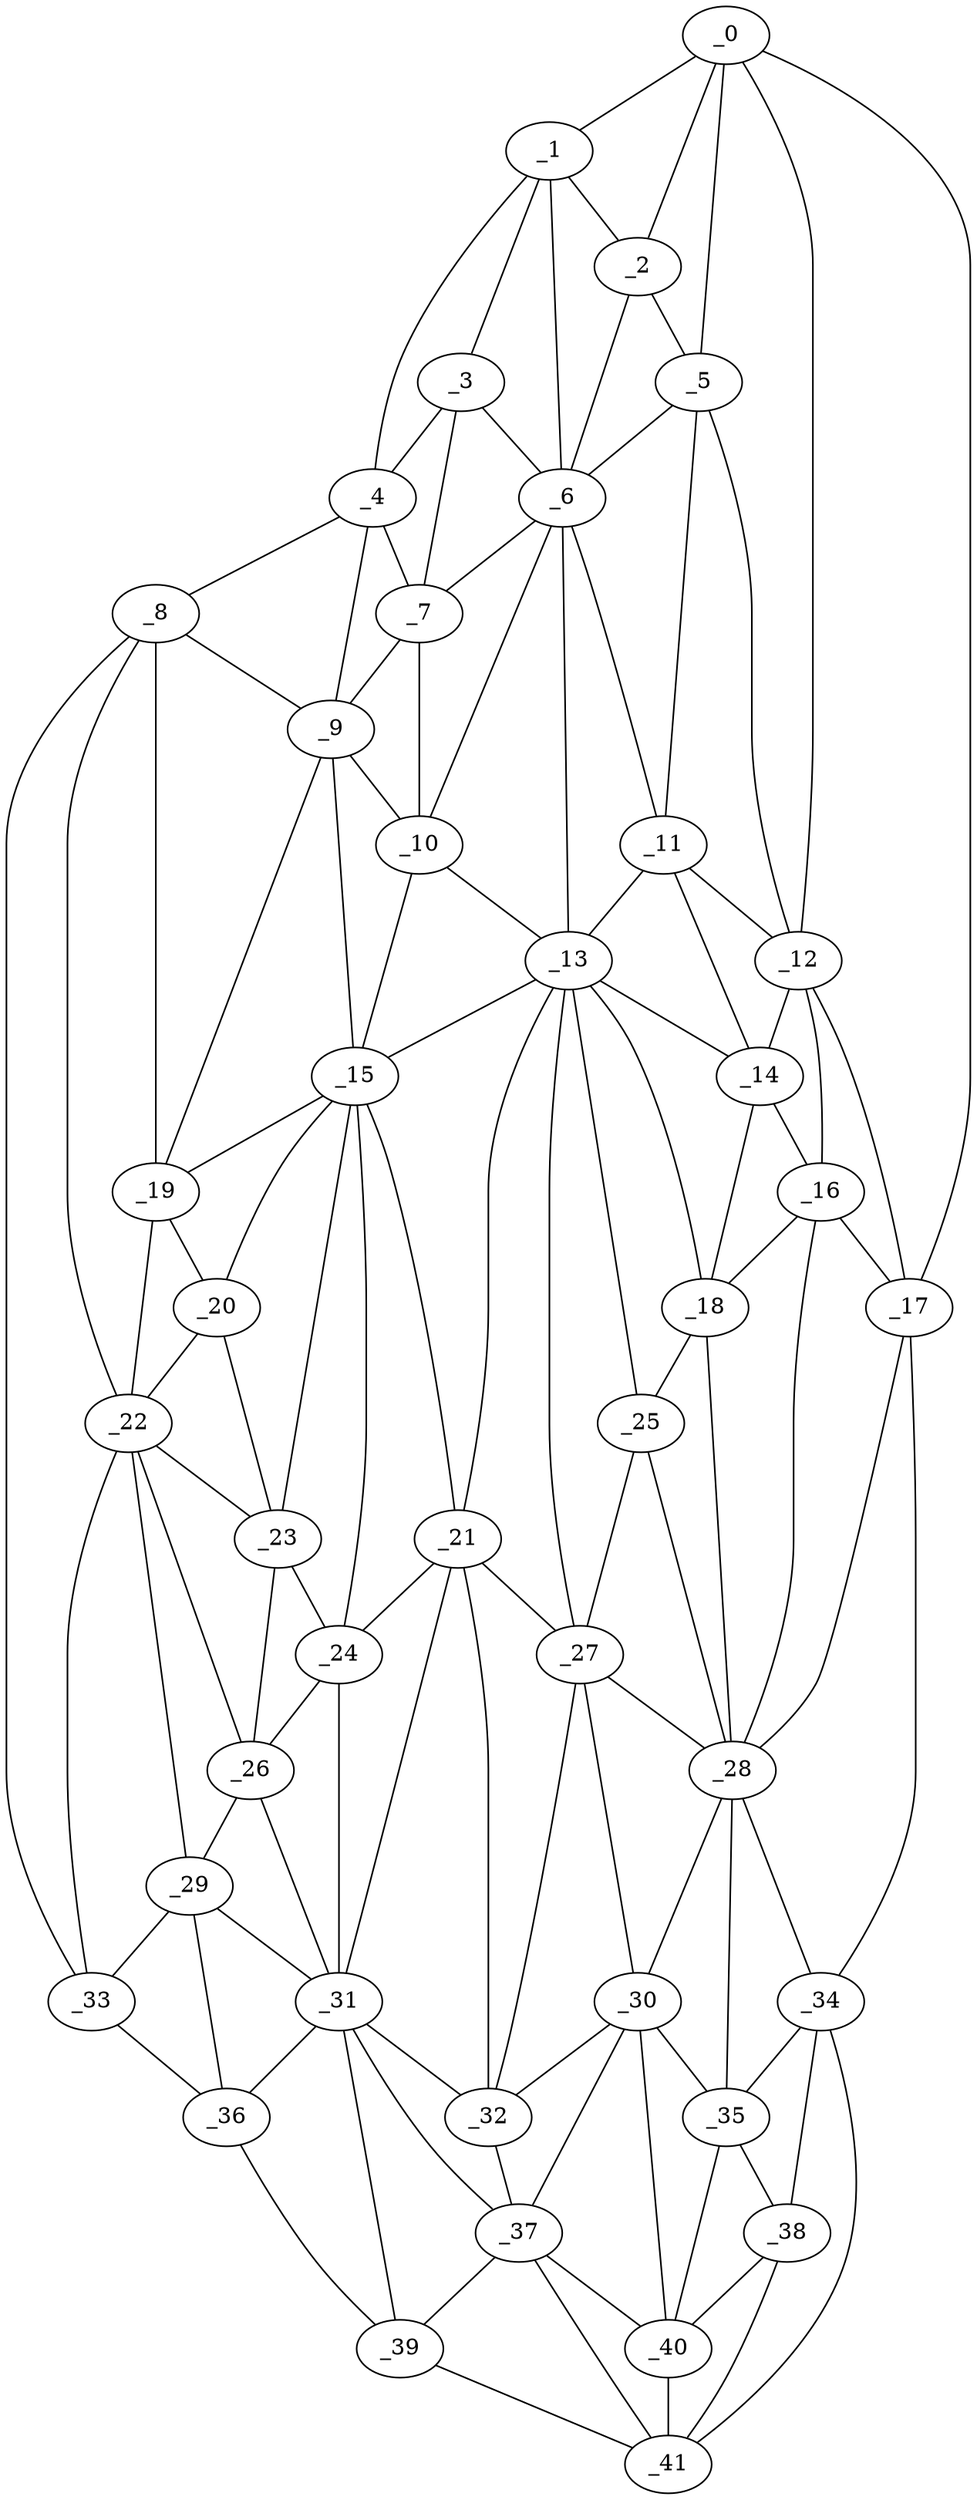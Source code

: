 graph "obj59__15.gxl" {
	_0	 [x=6,
		y=16];
	_1	 [x=8,
		y=55];
	_0 -- _1	 [valence=1];
	_2	 [x=14,
		y=47];
	_0 -- _2	 [valence=2];
	_5	 [x=20,
		y=44];
	_0 -- _5	 [valence=1];
	_12	 [x=37,
		y=44];
	_0 -- _12	 [valence=1];
	_17	 [x=46,
		y=6];
	_0 -- _17	 [valence=1];
	_1 -- _2	 [valence=1];
	_3	 [x=14,
		y=72];
	_1 -- _3	 [valence=2];
	_4	 [x=14,
		y=97];
	_1 -- _4	 [valence=1];
	_6	 [x=20,
		y=63];
	_1 -- _6	 [valence=2];
	_2 -- _5	 [valence=1];
	_2 -- _6	 [valence=2];
	_3 -- _4	 [valence=2];
	_3 -- _6	 [valence=2];
	_7	 [x=20,
		y=75];
	_3 -- _7	 [valence=2];
	_4 -- _7	 [valence=2];
	_8	 [x=24,
		y=112];
	_4 -- _8	 [valence=1];
	_9	 [x=28,
		y=89];
	_4 -- _9	 [valence=2];
	_5 -- _6	 [valence=2];
	_11	 [x=32,
		y=46];
	_5 -- _11	 [valence=1];
	_5 -- _12	 [valence=2];
	_6 -- _7	 [valence=2];
	_10	 [x=31,
		y=69];
	_6 -- _10	 [valence=2];
	_6 -- _11	 [valence=2];
	_13	 [x=37,
		y=60];
	_6 -- _13	 [valence=2];
	_7 -- _9	 [valence=2];
	_7 -- _10	 [valence=1];
	_8 -- _9	 [valence=1];
	_19	 [x=49,
		y=98];
	_8 -- _19	 [valence=2];
	_22	 [x=54,
		y=105];
	_8 -- _22	 [valence=1];
	_33	 [x=78,
		y=110];
	_8 -- _33	 [valence=1];
	_9 -- _10	 [valence=2];
	_15	 [x=42,
		y=84];
	_9 -- _15	 [valence=1];
	_9 -- _19	 [valence=2];
	_10 -- _13	 [valence=2];
	_10 -- _15	 [valence=2];
	_11 -- _12	 [valence=1];
	_11 -- _13	 [valence=1];
	_14	 [x=39,
		y=51];
	_11 -- _14	 [valence=2];
	_12 -- _14	 [valence=2];
	_16	 [x=44,
		y=42];
	_12 -- _16	 [valence=2];
	_12 -- _17	 [valence=2];
	_13 -- _14	 [valence=1];
	_13 -- _15	 [valence=2];
	_18	 [x=47,
		y=49];
	_13 -- _18	 [valence=1];
	_21	 [x=54,
		y=81];
	_13 -- _21	 [valence=1];
	_25	 [x=61,
		y=54];
	_13 -- _25	 [valence=2];
	_27	 [x=65,
		y=61];
	_13 -- _27	 [valence=1];
	_14 -- _16	 [valence=2];
	_14 -- _18	 [valence=2];
	_15 -- _19	 [valence=1];
	_20	 [x=50,
		y=94];
	_15 -- _20	 [valence=1];
	_15 -- _21	 [valence=1];
	_23	 [x=55,
		y=90];
	_15 -- _23	 [valence=2];
	_24	 [x=56,
		y=86];
	_15 -- _24	 [valence=2];
	_16 -- _17	 [valence=2];
	_16 -- _18	 [valence=1];
	_28	 [x=67,
		y=50];
	_16 -- _28	 [valence=2];
	_17 -- _28	 [valence=1];
	_34	 [x=90,
		y=17];
	_17 -- _34	 [valence=1];
	_18 -- _25	 [valence=2];
	_18 -- _28	 [valence=1];
	_19 -- _20	 [valence=2];
	_19 -- _22	 [valence=2];
	_20 -- _22	 [valence=1];
	_20 -- _23	 [valence=2];
	_21 -- _24	 [valence=1];
	_21 -- _27	 [valence=2];
	_31	 [x=76,
		y=84];
	_21 -- _31	 [valence=2];
	_32	 [x=77,
		y=79];
	_21 -- _32	 [valence=1];
	_22 -- _23	 [valence=2];
	_26	 [x=64,
		y=91];
	_22 -- _26	 [valence=1];
	_29	 [x=71,
		y=101];
	_22 -- _29	 [valence=2];
	_22 -- _33	 [valence=2];
	_23 -- _24	 [valence=1];
	_23 -- _26	 [valence=2];
	_24 -- _26	 [valence=1];
	_24 -- _31	 [valence=2];
	_25 -- _27	 [valence=2];
	_25 -- _28	 [valence=2];
	_26 -- _29	 [valence=2];
	_26 -- _31	 [valence=1];
	_27 -- _28	 [valence=1];
	_30	 [x=76,
		y=64];
	_27 -- _30	 [valence=2];
	_27 -- _32	 [valence=2];
	_28 -- _30	 [valence=1];
	_28 -- _34	 [valence=2];
	_35	 [x=91,
		y=37];
	_28 -- _35	 [valence=2];
	_29 -- _31	 [valence=2];
	_29 -- _33	 [valence=1];
	_36	 [x=91,
		y=102];
	_29 -- _36	 [valence=2];
	_30 -- _32	 [valence=1];
	_30 -- _35	 [valence=2];
	_37	 [x=93,
		y=88];
	_30 -- _37	 [valence=2];
	_40	 [x=101,
		y=40];
	_30 -- _40	 [valence=2];
	_31 -- _32	 [valence=1];
	_31 -- _36	 [valence=1];
	_31 -- _37	 [valence=1];
	_39	 [x=94,
		y=95];
	_31 -- _39	 [valence=2];
	_32 -- _37	 [valence=2];
	_33 -- _36	 [valence=1];
	_34 -- _35	 [valence=1];
	_38	 [x=94,
		y=29];
	_34 -- _38	 [valence=1];
	_41	 [x=108,
		y=40];
	_34 -- _41	 [valence=1];
	_35 -- _38	 [valence=2];
	_35 -- _40	 [valence=2];
	_36 -- _39	 [valence=1];
	_37 -- _39	 [valence=2];
	_37 -- _40	 [valence=1];
	_37 -- _41	 [valence=2];
	_38 -- _40	 [valence=2];
	_38 -- _41	 [valence=1];
	_39 -- _41	 [valence=1];
	_40 -- _41	 [valence=2];
}
